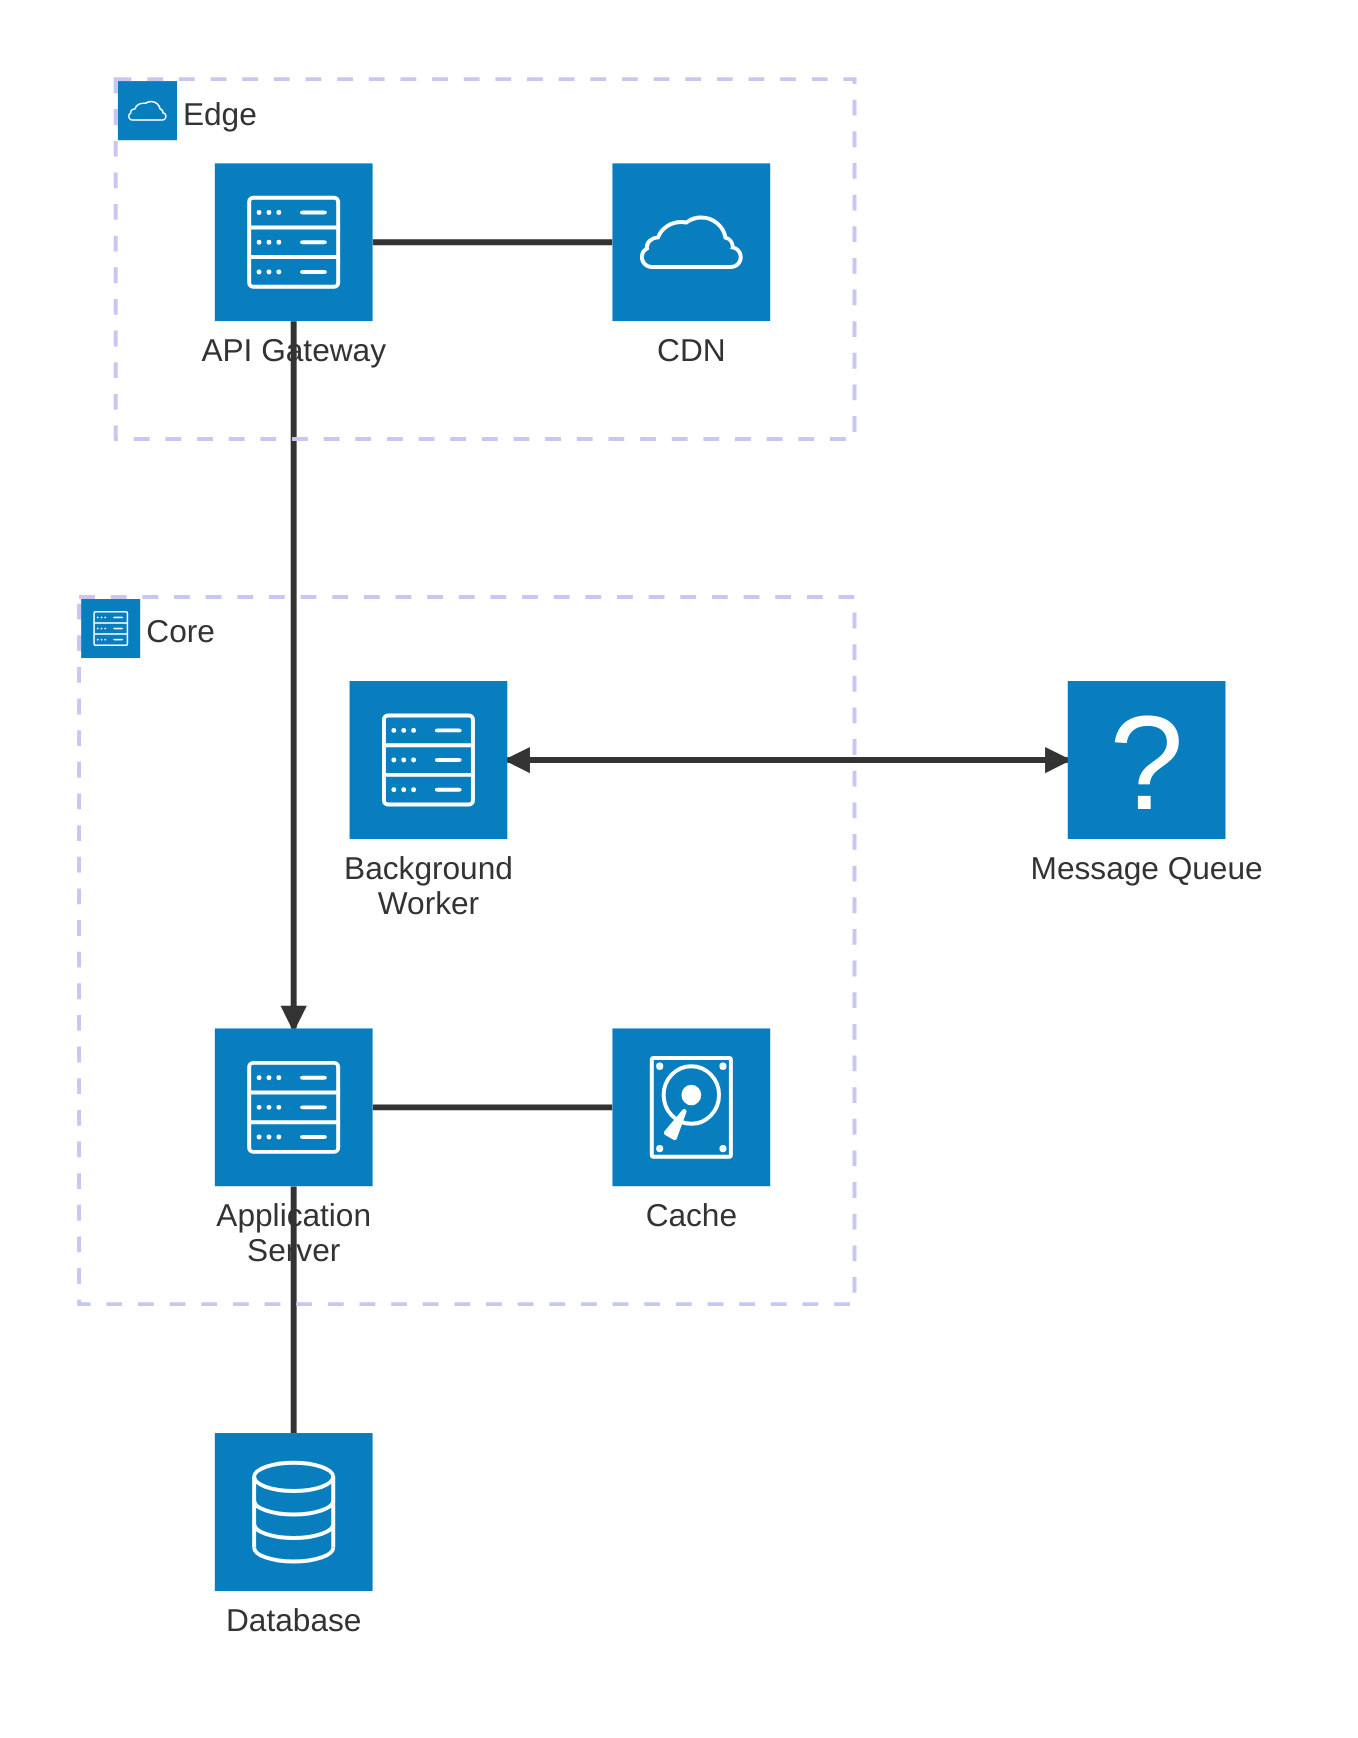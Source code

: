 architecture-beta
  title Cloud Application Architecture
  group edge(cloud)[Edge]
  group core(server)[Core]
  service gateway(server)[API Gateway] in edge
  service cdn(cloud)[CDN] in edge
  
  service app(server)[Application Server] in core
  service worker(server)[Background Worker] in core
  service cache(disk)[Cache] in core
  
  service db(database)[Database]
  service queue(unknown)[Message Queue]

  gateway:R -- L:cdn
  gateway:B --> T:app
  app:B -- T:db
  app:R -- L:cache
  worker:R --> L:queue
  queue:L --> R:worker